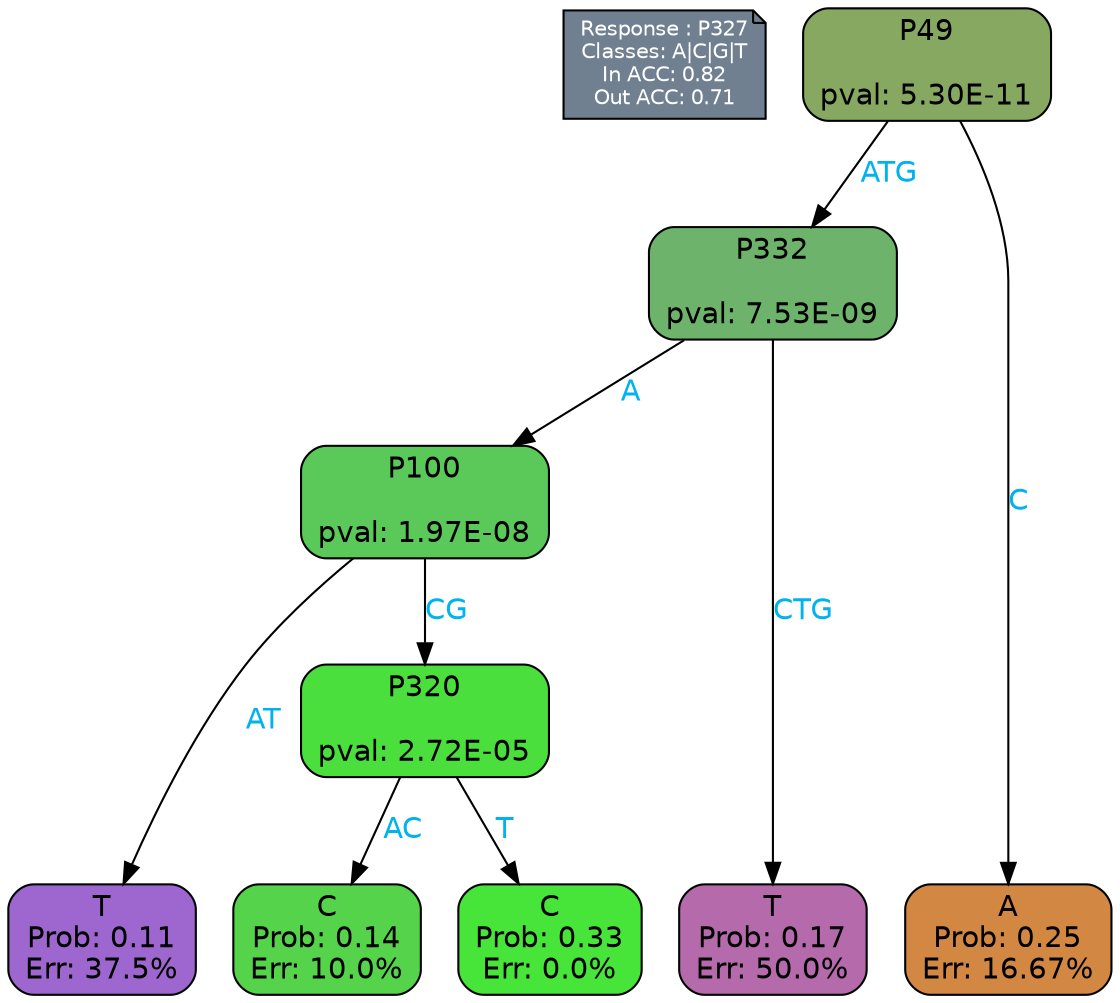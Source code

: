 digraph Tree {
node [shape=box, style="filled, rounded", color="black", fontname=helvetica] ;
graph [ranksep=equally, splines=polylines, bgcolor=transparent, dpi=600] ;
edge [fontname=helvetica] ;
LEGEND [label="Response : P327
Classes: A|C|G|T
In ACC: 0.82
Out ACC: 0.71
",shape=note,align=left,style=filled,fillcolor="slategray",fontcolor="white",fontsize=10];1 [label="P49

pval: 5.30E-11", fillcolor="#87a861"] ;
2 [label="P332

pval: 7.53E-09", fillcolor="#6eb36b"] ;
3 [label="P100

pval: 1.97E-08", fillcolor="#5ac959"] ;
4 [label="T
Prob: 0.11
Err: 37.5%", fillcolor="#9d67cf"] ;
5 [label="P320

pval: 2.72E-05", fillcolor="#4bdf3e"] ;
6 [label="C
Prob: 0.14
Err: 10.0%", fillcolor="#55d34a"] ;
7 [label="C
Prob: 0.33
Err: 0.0%", fillcolor="#47e539"] ;
8 [label="T
Prob: 0.17
Err: 50.0%", fillcolor="#b46aab"] ;
9 [label="A
Prob: 0.25
Err: 16.67%", fillcolor="#d28842"] ;
1 -> 9 [label="C",fontcolor=deepskyblue2] ;
1 -> 2 [label="ATG",fontcolor=deepskyblue2] ;
2 -> 8 [label="CTG",fontcolor=deepskyblue2] ;
2 -> 3 [label="A",fontcolor=deepskyblue2] ;
3 -> 4 [label="AT",fontcolor=deepskyblue2] ;
3 -> 5 [label="CG",fontcolor=deepskyblue2] ;
5 -> 6 [label="AC",fontcolor=deepskyblue2] ;
5 -> 7 [label="T",fontcolor=deepskyblue2] ;
{rank = same; 4;6;7;8;9;}{rank = same; LEGEND;1;}}